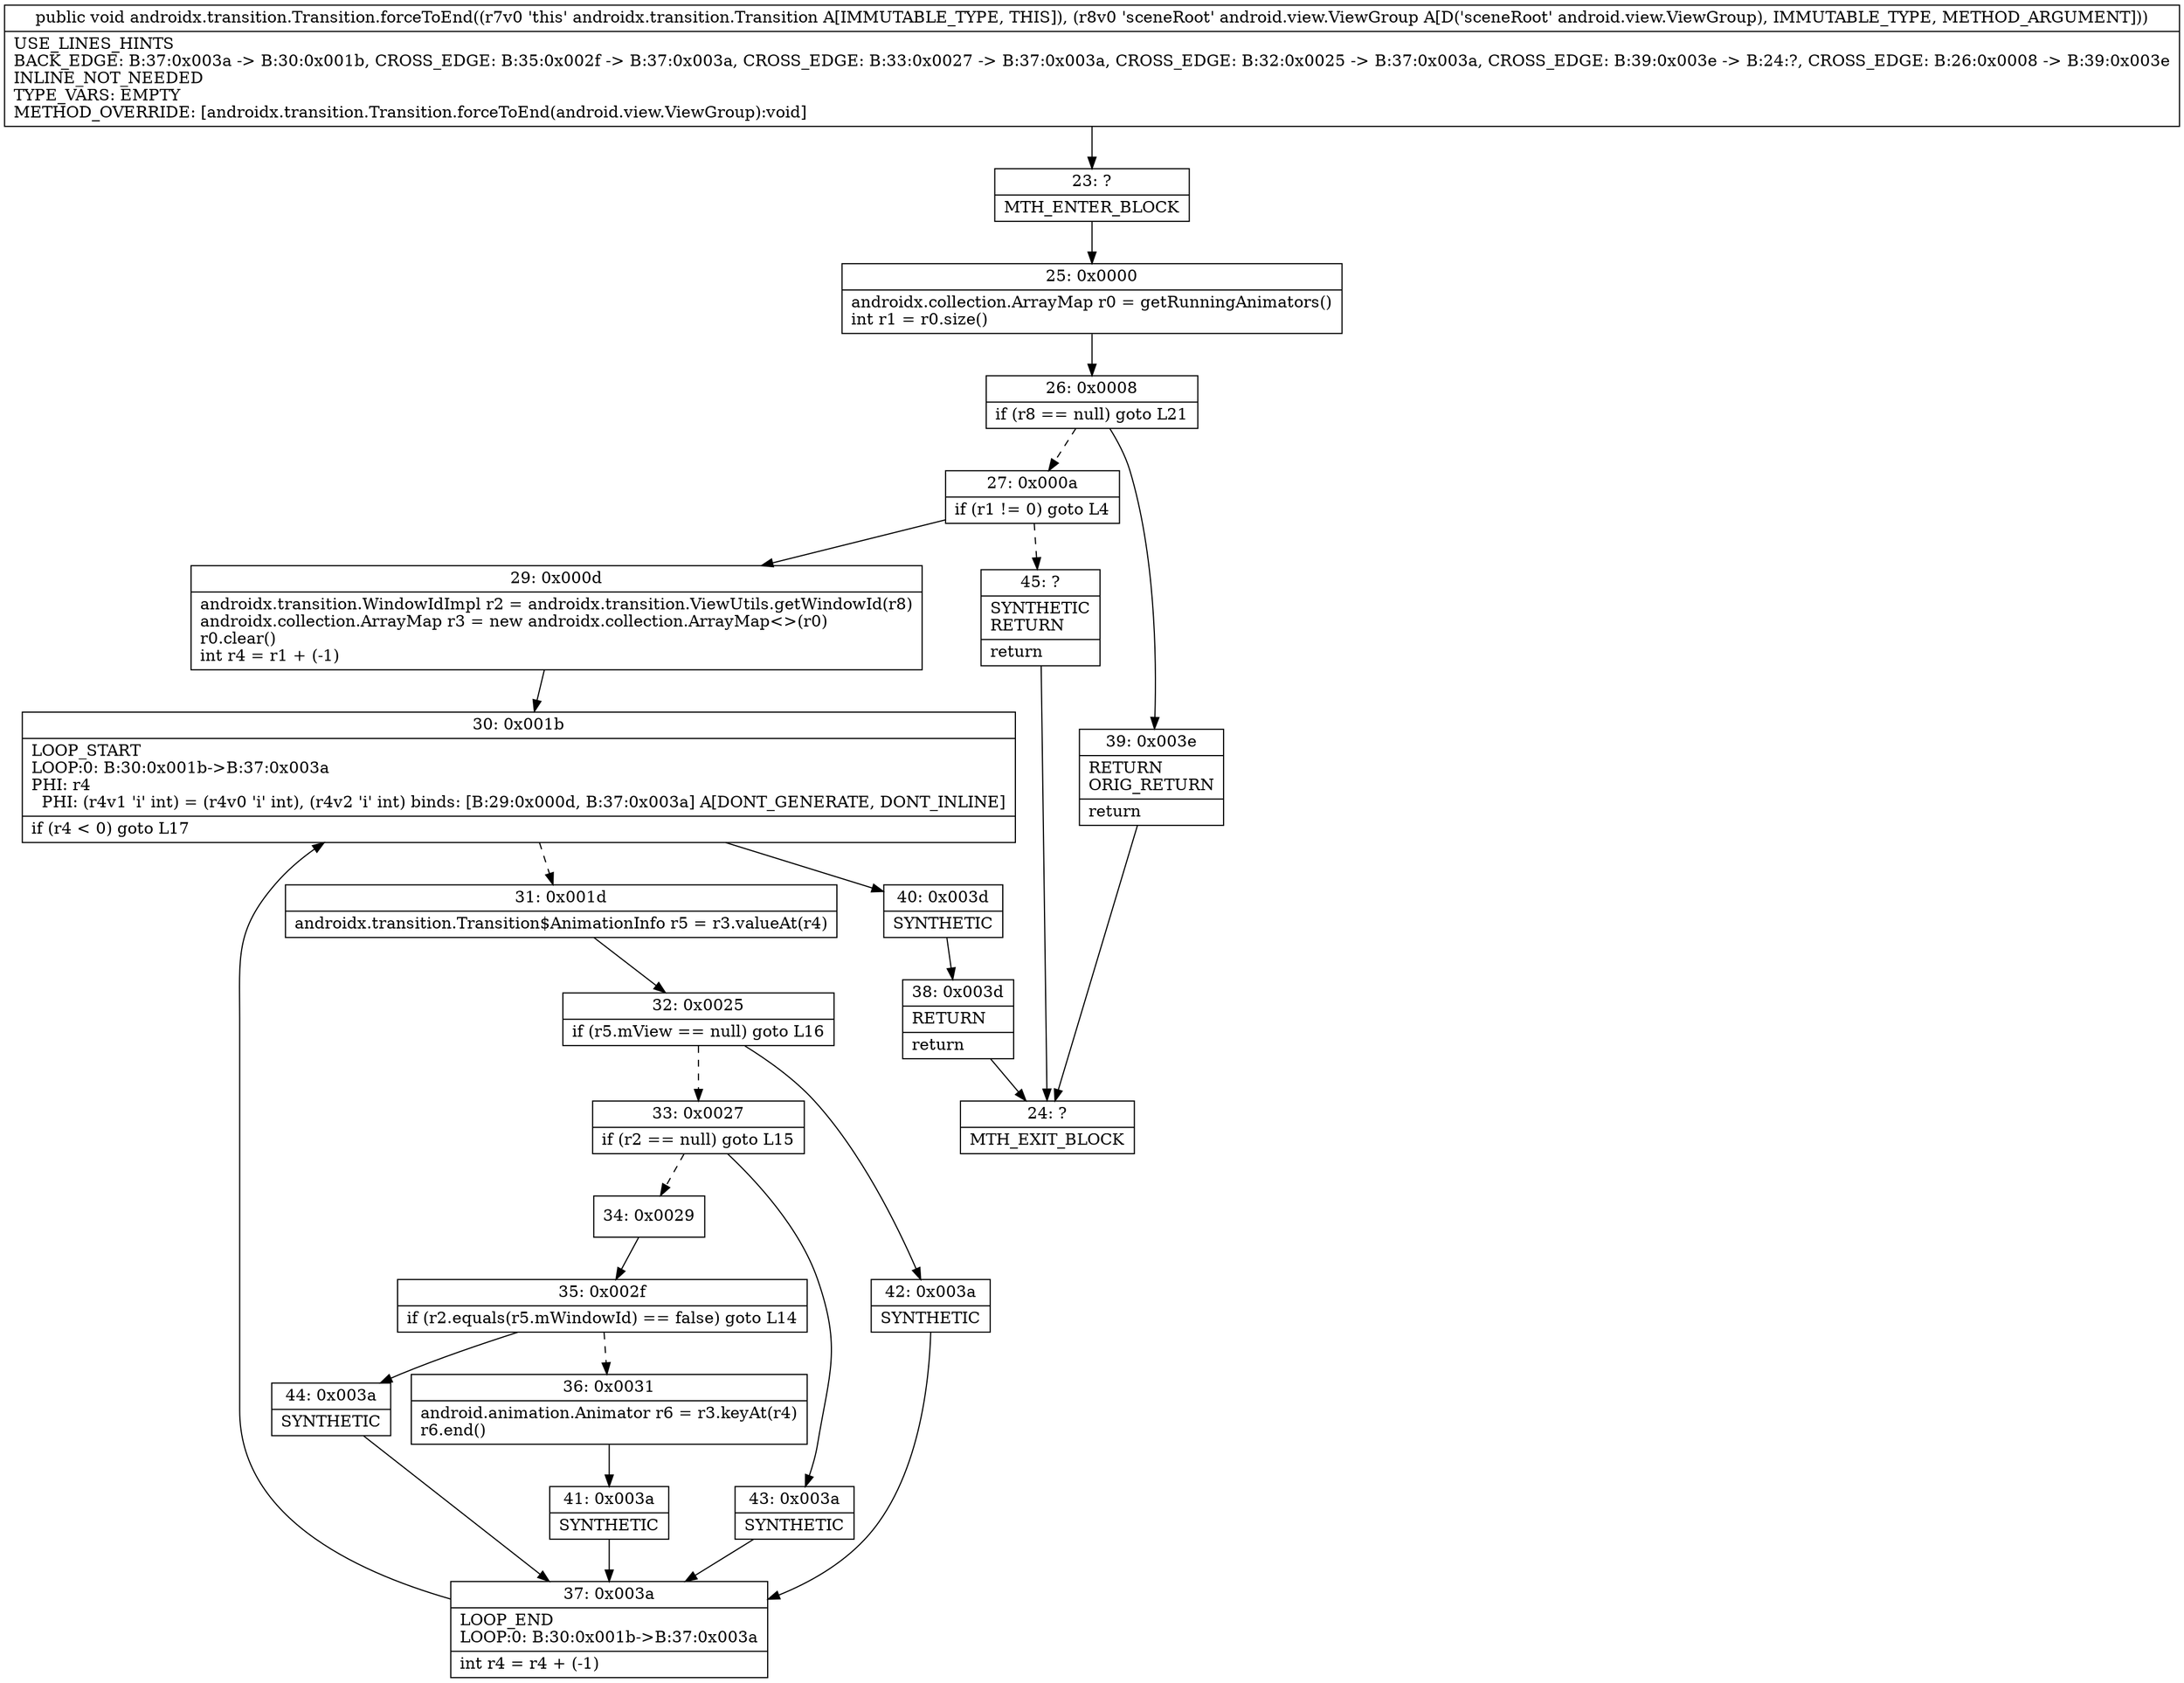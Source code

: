 digraph "CFG forandroidx.transition.Transition.forceToEnd(Landroid\/view\/ViewGroup;)V" {
Node_23 [shape=record,label="{23\:\ ?|MTH_ENTER_BLOCK\l}"];
Node_25 [shape=record,label="{25\:\ 0x0000|androidx.collection.ArrayMap r0 = getRunningAnimators()\lint r1 = r0.size()\l}"];
Node_26 [shape=record,label="{26\:\ 0x0008|if (r8 == null) goto L21\l}"];
Node_27 [shape=record,label="{27\:\ 0x000a|if (r1 != 0) goto L4\l}"];
Node_29 [shape=record,label="{29\:\ 0x000d|androidx.transition.WindowIdImpl r2 = androidx.transition.ViewUtils.getWindowId(r8)\landroidx.collection.ArrayMap r3 = new androidx.collection.ArrayMap\<\>(r0)\lr0.clear()\lint r4 = r1 + (\-1)\l}"];
Node_30 [shape=record,label="{30\:\ 0x001b|LOOP_START\lLOOP:0: B:30:0x001b\-\>B:37:0x003a\lPHI: r4 \l  PHI: (r4v1 'i' int) = (r4v0 'i' int), (r4v2 'i' int) binds: [B:29:0x000d, B:37:0x003a] A[DONT_GENERATE, DONT_INLINE]\l|if (r4 \< 0) goto L17\l}"];
Node_31 [shape=record,label="{31\:\ 0x001d|androidx.transition.Transition$AnimationInfo r5 = r3.valueAt(r4)\l}"];
Node_32 [shape=record,label="{32\:\ 0x0025|if (r5.mView == null) goto L16\l}"];
Node_33 [shape=record,label="{33\:\ 0x0027|if (r2 == null) goto L15\l}"];
Node_34 [shape=record,label="{34\:\ 0x0029}"];
Node_35 [shape=record,label="{35\:\ 0x002f|if (r2.equals(r5.mWindowId) == false) goto L14\l}"];
Node_36 [shape=record,label="{36\:\ 0x0031|android.animation.Animator r6 = r3.keyAt(r4)\lr6.end()\l}"];
Node_41 [shape=record,label="{41\:\ 0x003a|SYNTHETIC\l}"];
Node_37 [shape=record,label="{37\:\ 0x003a|LOOP_END\lLOOP:0: B:30:0x001b\-\>B:37:0x003a\l|int r4 = r4 + (\-1)\l}"];
Node_44 [shape=record,label="{44\:\ 0x003a|SYNTHETIC\l}"];
Node_43 [shape=record,label="{43\:\ 0x003a|SYNTHETIC\l}"];
Node_42 [shape=record,label="{42\:\ 0x003a|SYNTHETIC\l}"];
Node_40 [shape=record,label="{40\:\ 0x003d|SYNTHETIC\l}"];
Node_38 [shape=record,label="{38\:\ 0x003d|RETURN\l|return\l}"];
Node_24 [shape=record,label="{24\:\ ?|MTH_EXIT_BLOCK\l}"];
Node_45 [shape=record,label="{45\:\ ?|SYNTHETIC\lRETURN\l|return\l}"];
Node_39 [shape=record,label="{39\:\ 0x003e|RETURN\lORIG_RETURN\l|return\l}"];
MethodNode[shape=record,label="{public void androidx.transition.Transition.forceToEnd((r7v0 'this' androidx.transition.Transition A[IMMUTABLE_TYPE, THIS]), (r8v0 'sceneRoot' android.view.ViewGroup A[D('sceneRoot' android.view.ViewGroup), IMMUTABLE_TYPE, METHOD_ARGUMENT]))  | USE_LINES_HINTS\lBACK_EDGE: B:37:0x003a \-\> B:30:0x001b, CROSS_EDGE: B:35:0x002f \-\> B:37:0x003a, CROSS_EDGE: B:33:0x0027 \-\> B:37:0x003a, CROSS_EDGE: B:32:0x0025 \-\> B:37:0x003a, CROSS_EDGE: B:39:0x003e \-\> B:24:?, CROSS_EDGE: B:26:0x0008 \-\> B:39:0x003e\lINLINE_NOT_NEEDED\lTYPE_VARS: EMPTY\lMETHOD_OVERRIDE: [androidx.transition.Transition.forceToEnd(android.view.ViewGroup):void]\l}"];
MethodNode -> Node_23;Node_23 -> Node_25;
Node_25 -> Node_26;
Node_26 -> Node_27[style=dashed];
Node_26 -> Node_39;
Node_27 -> Node_29;
Node_27 -> Node_45[style=dashed];
Node_29 -> Node_30;
Node_30 -> Node_31[style=dashed];
Node_30 -> Node_40;
Node_31 -> Node_32;
Node_32 -> Node_33[style=dashed];
Node_32 -> Node_42;
Node_33 -> Node_34[style=dashed];
Node_33 -> Node_43;
Node_34 -> Node_35;
Node_35 -> Node_36[style=dashed];
Node_35 -> Node_44;
Node_36 -> Node_41;
Node_41 -> Node_37;
Node_37 -> Node_30;
Node_44 -> Node_37;
Node_43 -> Node_37;
Node_42 -> Node_37;
Node_40 -> Node_38;
Node_38 -> Node_24;
Node_45 -> Node_24;
Node_39 -> Node_24;
}

